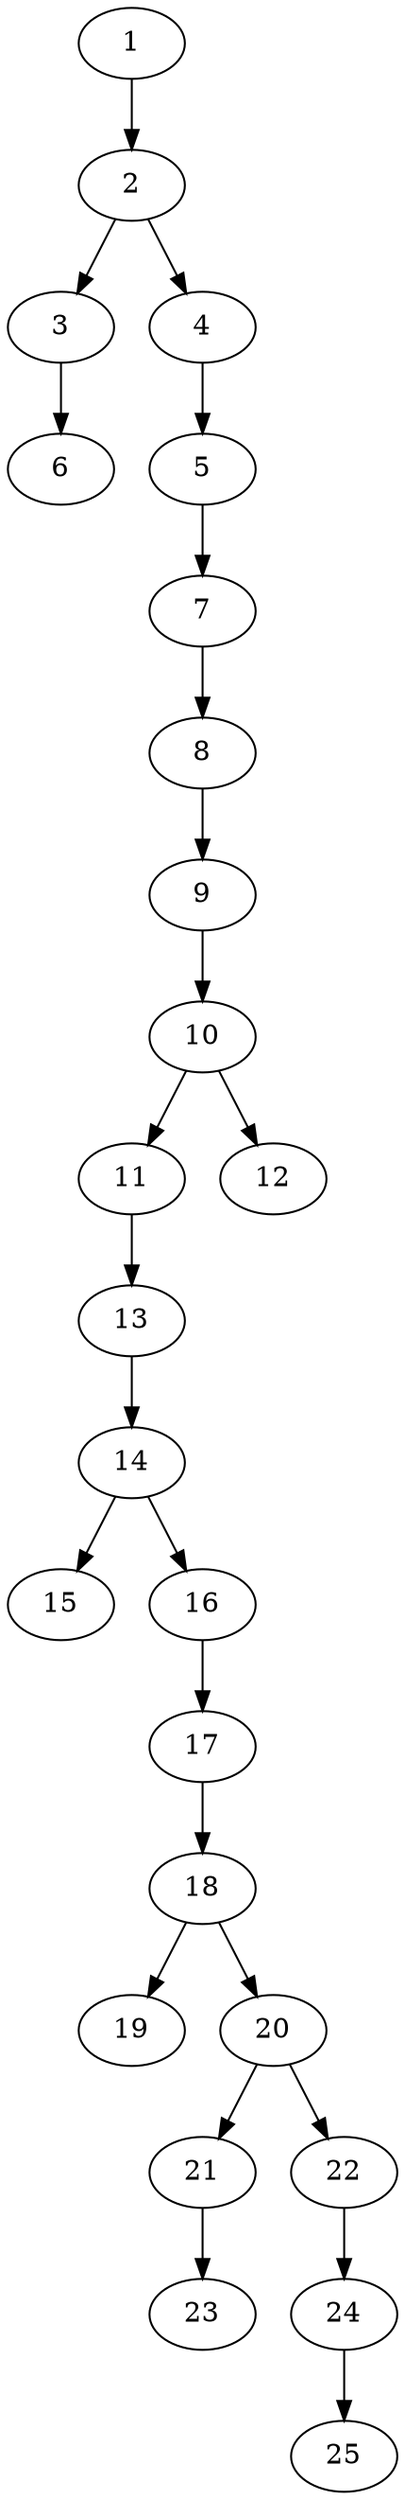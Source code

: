 // DAG automatically generated by daggen at Thu Oct  3 14:00:40 2019
// ./daggen --dot -n 25 --ccr 0.3 --fat 0.3 --regular 0.9 --density 0.6 --mindata 5242880 --maxdata 52428800 
digraph G {
  1 [size="123019947", alpha="0.10", expect_size="36905984"] 
  1 -> 2 [size ="36905984"]
  2 [size="106250240", alpha="0.15", expect_size="31875072"] 
  2 -> 3 [size ="31875072"]
  2 -> 4 [size ="31875072"]
  3 [size="49486507", alpha="0.05", expect_size="14845952"] 
  3 -> 6 [size ="14845952"]
  4 [size="82380800", alpha="0.17", expect_size="24714240"] 
  4 -> 5 [size ="24714240"]
  5 [size="111158613", alpha="0.02", expect_size="33347584"] 
  5 -> 7 [size ="33347584"]
  6 [size="86749867", alpha="0.02", expect_size="26024960"] 
  7 [size="144489813", alpha="0.09", expect_size="43346944"] 
  7 -> 8 [size ="43346944"]
  8 [size="89965227", alpha="0.18", expect_size="26989568"] 
  8 -> 9 [size ="26989568"]
  9 [size="44793173", alpha="0.04", expect_size="13437952"] 
  9 -> 10 [size ="13437952"]
  10 [size="155948373", alpha="0.02", expect_size="46784512"] 
  10 -> 11 [size ="46784512"]
  10 -> 12 [size ="46784512"]
  11 [size="77472427", alpha="0.01", expect_size="23241728"] 
  11 -> 13 [size ="23241728"]
  12 [size="153306453", alpha="0.05", expect_size="45991936"] 
  13 [size="113158827", alpha="0.09", expect_size="33947648"] 
  13 -> 14 [size ="33947648"]
  14 [size="149940907", alpha="0.11", expect_size="44982272"] 
  14 -> 15 [size ="44982272"]
  14 -> 16 [size ="44982272"]
  15 [size="124057600", alpha="0.03", expect_size="37217280"] 
  16 [size="138345813", alpha="0.07", expect_size="41503744"] 
  16 -> 17 [size ="41503744"]
  17 [size="155282773", alpha="0.14", expect_size="46584832"] 
  17 -> 18 [size ="46584832"]
  18 [size="68932267", alpha="0.07", expect_size="20679680"] 
  18 -> 19 [size ="20679680"]
  18 -> 20 [size ="20679680"]
  19 [size="51367253", alpha="0.06", expect_size="15410176"] 
  20 [size="80742400", alpha="0.16", expect_size="24222720"] 
  20 -> 21 [size ="24222720"]
  20 -> 22 [size ="24222720"]
  21 [size="98918400", alpha="0.01", expect_size="29675520"] 
  21 -> 23 [size ="29675520"]
  22 [size="108400640", alpha="0.16", expect_size="32520192"] 
  22 -> 24 [size ="32520192"]
  23 [size="151340373", alpha="0.15", expect_size="45402112"] 
  24 [size="63371947", alpha="0.03", expect_size="19011584"] 
  24 -> 25 [size ="19011584"]
  25 [size="152579413", alpha="0.03", expect_size="45773824"] 
}
